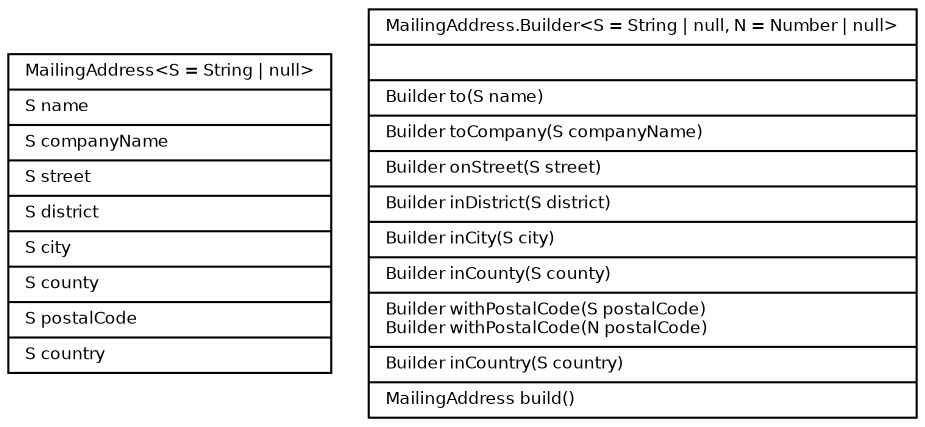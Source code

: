 digraph PersonalInformation {
   node [
      fontname="Bitstream Vera Sans"
      fontsize=8
      shape=record
   ]

   edge [
      fontname="Bitstream Vera Sans"
      fontsize=8
   ]

   MailingAddress [
      shape=record
      label="{MailingAddress\<S = String \| null\>|S name\l|S companyName\l|S street\l|S district\l|S city\l|S county\l|S postalCode \l|S country \l}"
   ]

   MailingAddress_Builder [
      label="{MailingAddress.Builder\<S = String \| null, N = Number \| null\>||Builder to(S name)\l|Builder toCompany(S companyName)\l|Builder onStreet(S street)\l|Builder inDistrict(S district)\l|Builder inCity(S city)\l|Builder inCounty(S county)\l|Builder withPostalCode(S postalCode)\lBuilder withPostalCode(N postalCode)\l|Builder inCountry(S country)\l|MailingAddress build()\l}"
   ]
}
